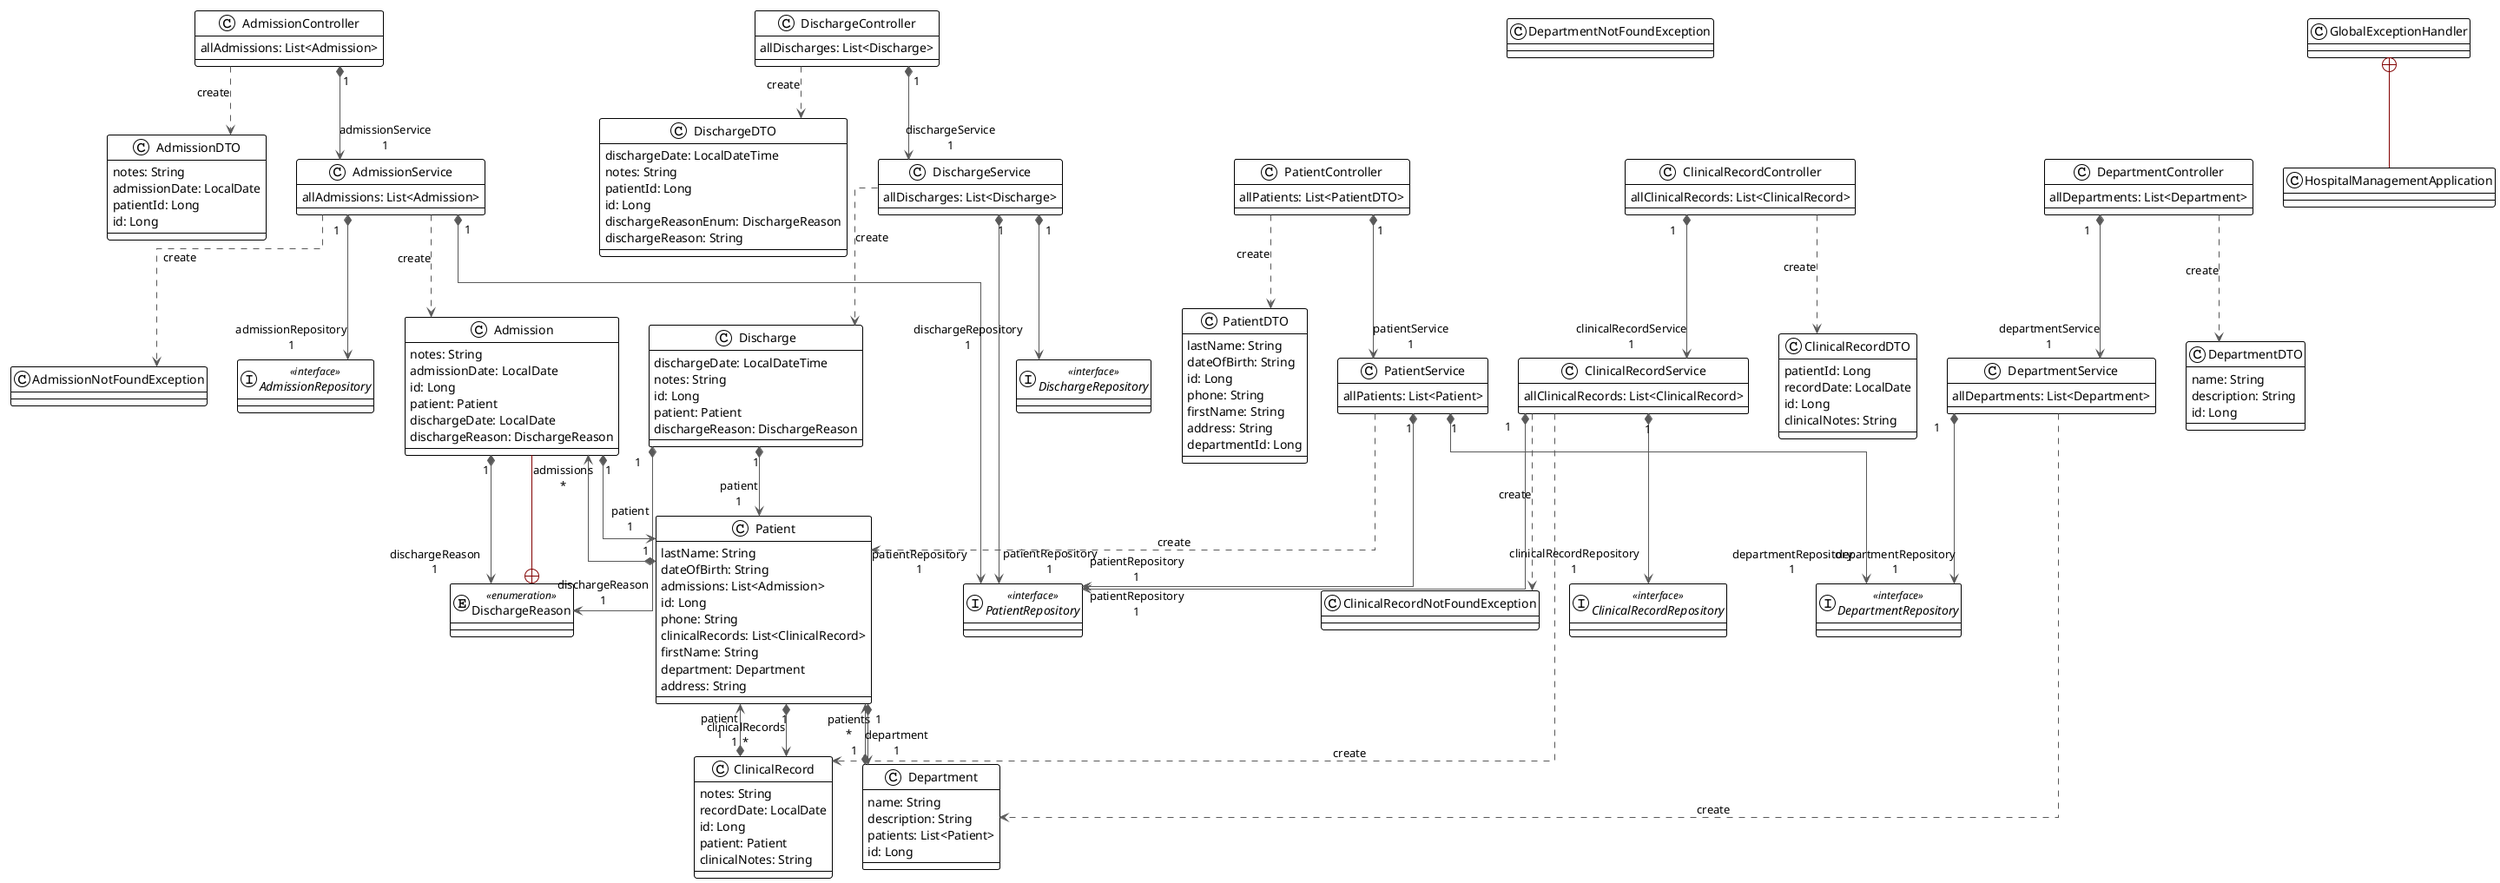 @startuml

!theme plain
top to bottom direction
skinparam linetype ortho

class Admission {
   notes: String
   admissionDate: LocalDate
   id: Long
   patient: Patient
   dischargeDate: LocalDate
   dischargeReason: DischargeReason
}
class AdmissionController {
   allAdmissions: List<Admission>
}
class AdmissionDTO {
   notes: String
   admissionDate: LocalDate
   patientId: Long
   id: Long
}
class AdmissionNotFoundException
interface AdmissionRepository << interface >>
class AdmissionService {
   allAdmissions: List<Admission>
}
class ClinicalRecord {
   notes: String
   recordDate: LocalDate
   id: Long
   patient: Patient
   clinicalNotes: String
}
class ClinicalRecordController {
   allClinicalRecords: List<ClinicalRecord>
}
class ClinicalRecordDTO {
   patientId: Long
   recordDate: LocalDate
   id: Long
   clinicalNotes: String
}
class ClinicalRecordNotFoundException
interface ClinicalRecordRepository << interface >>
class ClinicalRecordService {
   allClinicalRecords: List<ClinicalRecord>
}
class Department {
   name: String
   description: String
   patients: List<Patient>
   id: Long
}
class DepartmentController {
   allDepartments: List<Department>
}
class DepartmentDTO {
   name: String
   description: String
   id: Long
}
class DepartmentNotFoundException
interface DepartmentRepository << interface >>
class DepartmentService {
   allDepartments: List<Department>
}
class Discharge {
   dischargeDate: LocalDateTime
   notes: String
   id: Long
   patient: Patient
   dischargeReason: DischargeReason
}
class DischargeController {
   allDischarges: List<Discharge>
}
class DischargeDTO {
   dischargeDate: LocalDateTime
   notes: String
   patientId: Long
   id: Long
   dischargeReasonEnum: DischargeReason
   dischargeReason: String
}
enum DischargeReason << enumeration >>
enum DischargeReason << enumeration >>
interface DischargeRepository << interface >>
class DischargeService {
   allDischarges: List<Discharge>
}
class GlobalExceptionHandler
class GlobalExceptionHandler
class HospitalManagementApplication
class Patient {
   lastName: String
   dateOfBirth: String
   admissions: List<Admission>
   id: Long
   phone: String
   clinicalRecords: List<ClinicalRecord>
   firstName: String
   department: Department
   address: String
}
class PatientController {
   allPatients: List<PatientDTO>
}
class PatientDTO {
   lastName: String
   dateOfBirth: String
   id: Long
   phone: String
   firstName: String
   address: String
   departmentId: Long
}
interface PatientRepository << interface >>
class PatientService {
   allPatients: List<Patient>
}

Admission                       "1" *-[#595959,plain]-> "dischargeReason\n1" DischargeReason                 
Admission                       "1" *-[#595959,plain]-> "patient\n1" Patient                         
AdmissionController              -[#595959,dashed]->  AdmissionDTO                    : "«create»"
AdmissionController             "1" *-[#595959,plain]-> "admissionService\n1" AdmissionService                
AdmissionService                 -[#595959,dashed]->  Admission                       : "«create»"
AdmissionService                 -[#595959,dashed]->  AdmissionNotFoundException      : "«create»"
AdmissionService                "1" *-[#595959,plain]-> "admissionRepository\n1" AdmissionRepository             
AdmissionService                "1" *-[#595959,plain]-> "patientRepository\n1" PatientRepository               
ClinicalRecord                  "1" *-[#595959,plain]-> "patient\n1" Patient                         
ClinicalRecordController         -[#595959,dashed]->  ClinicalRecordDTO               : "«create»"
ClinicalRecordController        "1" *-[#595959,plain]-> "clinicalRecordService\n1" ClinicalRecordService           
ClinicalRecordService            -[#595959,dashed]->  ClinicalRecord                  : "«create»"
ClinicalRecordService            -[#595959,dashed]->  ClinicalRecordNotFoundException : "«create»"
ClinicalRecordService           "1" *-[#595959,plain]-> "clinicalRecordRepository\n1" ClinicalRecordRepository        
ClinicalRecordService           "1" *-[#595959,plain]-> "patientRepository\n1" PatientRepository               
Department                      "1" *-[#595959,plain]-> "patients\n*" Patient                         
DepartmentController             -[#595959,dashed]->  DepartmentDTO                   : "«create»"
DepartmentController            "1" *-[#595959,plain]-> "departmentService\n1" DepartmentService               
DepartmentService                -[#595959,dashed]->  Department                      : "«create»"
DepartmentService               "1" *-[#595959,plain]-> "departmentRepository\n1" DepartmentRepository            
Discharge                       "1" *-[#595959,plain]-> "dischargeReason\n1" DischargeReason                 
Discharge                       "1" *-[#595959,plain]-> "patient\n1" Patient                         
DischargeController              -[#595959,dashed]->  DischargeDTO                    : "«create»"
DischargeController             "1" *-[#595959,plain]-> "dischargeService\n1" DischargeService                
DischargeReason                  +-[#820000,plain]-  Admission                       
DischargeService                 -[#595959,dashed]->  Discharge                       : "«create»"
DischargeService                "1" *-[#595959,plain]-> "dischargeRepository\n1" DischargeRepository             
DischargeService                "1" *-[#595959,plain]-> "patientRepository\n1" PatientRepository               
GlobalExceptionHandler           +-[#820000,plain]-  HospitalManagementApplication   
Patient                         "1" *-[#595959,plain]-> "admissions\n*" Admission                       
Patient                         "1" *-[#595959,plain]-> "clinicalRecords\n*" ClinicalRecord                  
Patient                         "1" *-[#595959,plain]-> "department\n1" Department                      
PatientController                -[#595959,dashed]->  PatientDTO                      : "«create»"
PatientController               "1" *-[#595959,plain]-> "patientService\n1" PatientService                  
PatientService                  "1" *-[#595959,plain]-> "departmentRepository\n1" DepartmentRepository            
PatientService                   -[#595959,dashed]->  Patient                         : "«create»"
PatientService                  "1" *-[#595959,plain]-> "patientRepository\n1" PatientRepository               
@enduml
